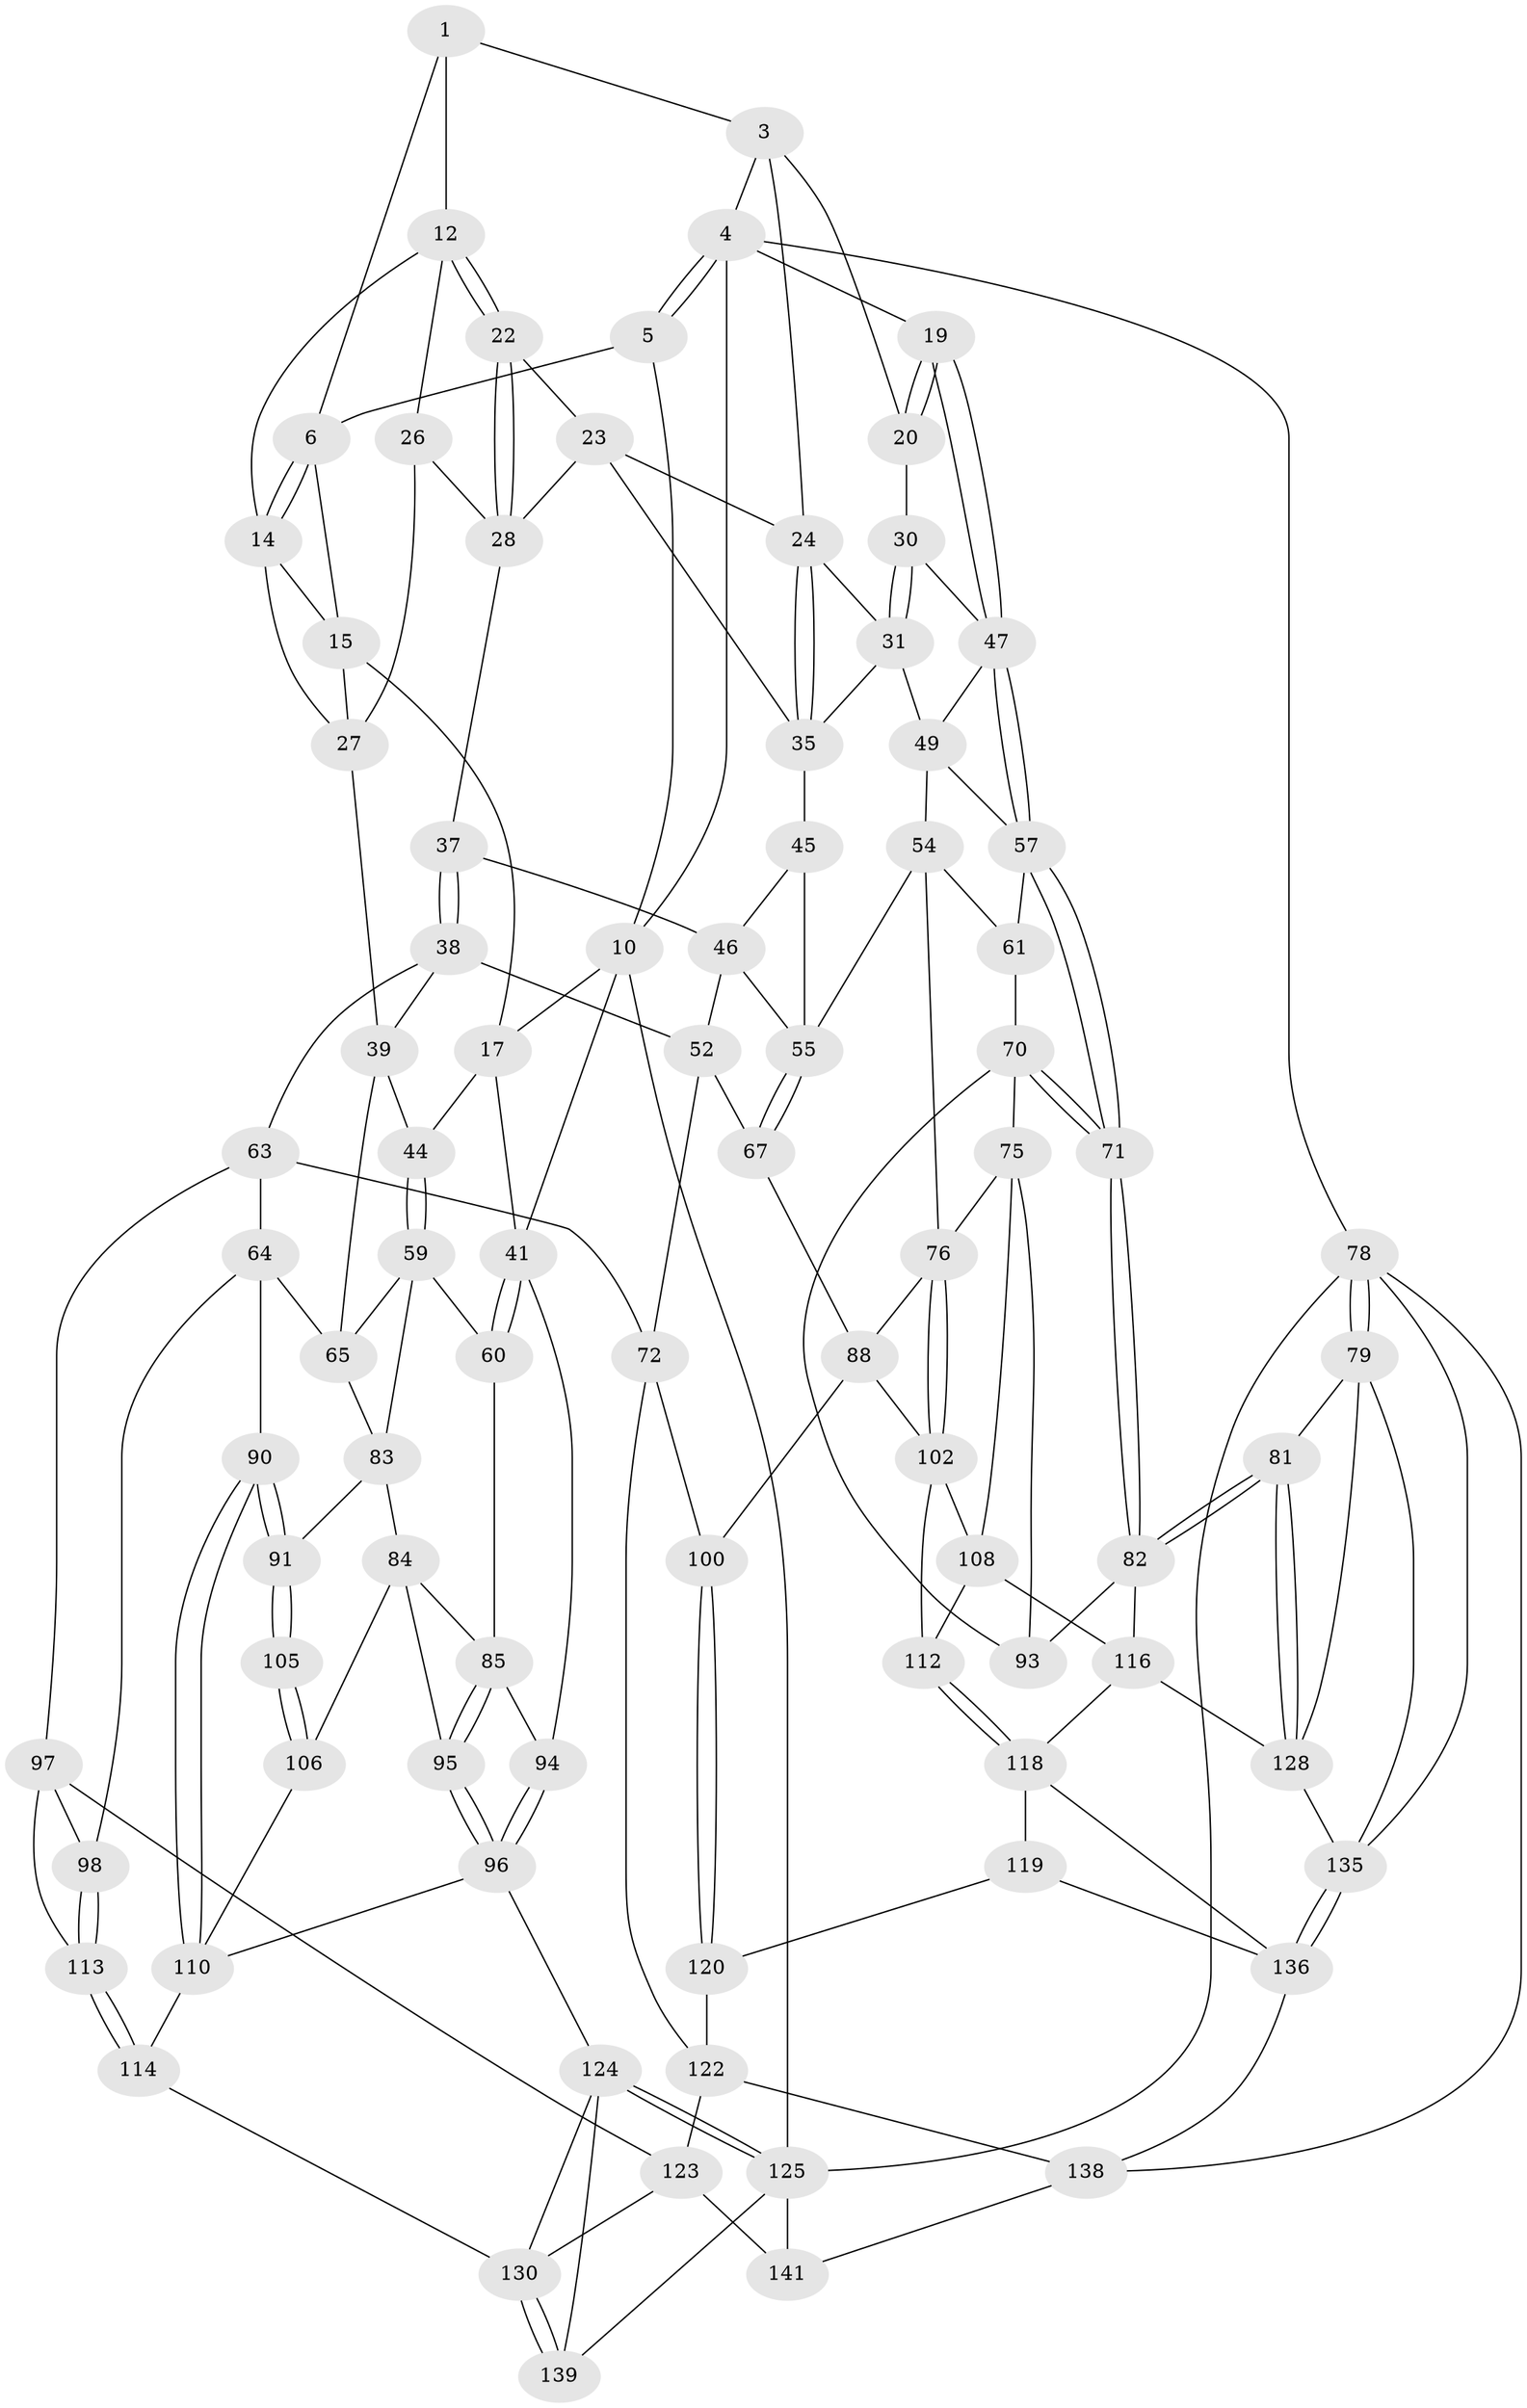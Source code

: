 // Generated by graph-tools (version 1.1) at 2025/24/03/03/25 07:24:32]
// undirected, 86 vertices, 192 edges
graph export_dot {
graph [start="1"]
  node [color=gray90,style=filled];
  1 [pos="+0.4796576562630804+0.0174870009155369",super="+2"];
  3 [pos="+0.7474998239852686+0",super="+21"];
  4 [pos="+0.8845024414863663+0",super="+9"];
  5 [pos="+0.42718039846242634+0",super="+8"];
  6 [pos="+0.38533944822031657+0.08554369104865665",super="+7"];
  10 [pos="+0+0",super="+11"];
  12 [pos="+0.5398554052422893+0.12343124781035215",super="+13"];
  14 [pos="+0.41301189717218456+0.11211926566217835",super="+18"];
  15 [pos="+0.3018899845768066+0.1676438964013866",super="+16"];
  17 [pos="+0.14091492685638699+0.19941084558058675",super="+40"];
  19 [pos="+1+0"];
  20 [pos="+0.8532501611579961+0.24654178262157642"];
  22 [pos="+0.5495977749329756+0.16763773217318634"];
  23 [pos="+0.5671437552151039+0.2001645601400513",super="+34"];
  24 [pos="+0.6035593702527421+0.2313374514061589",super="+25"];
  26 [pos="+0.41576633844374133+0.23788654484899938"];
  27 [pos="+0.4099006260092815+0.23433876523647493",super="+33"];
  28 [pos="+0.45623237639584807+0.286115834269915",super="+29"];
  30 [pos="+0.8321948986295137+0.29177590220833693"];
  31 [pos="+0.7865168784289528+0.3328571273769093",super="+32"];
  35 [pos="+0.6356404516127221+0.28841249007900766",super="+36"];
  37 [pos="+0.4455050170083957+0.2992580777654721"];
  38 [pos="+0.3768820159658947+0.36568369819106566",super="+53"];
  39 [pos="+0.29601198114359795+0.35776253047983253",super="+43"];
  41 [pos="+0+0.3360168331682472",super="+42"];
  44 [pos="+0.16241867730749895+0.3363838168317501"];
  45 [pos="+0.5913364541680187+0.34207587424028907"];
  46 [pos="+0.474195214776907+0.34102553366148974",super="+51"];
  47 [pos="+1+0.10139564098955531",super="+48"];
  49 [pos="+0.9073828735024919+0.37186980223707966",super="+50"];
  52 [pos="+0.49065631464541937+0.43472365881560543",super="+68"];
  54 [pos="+0.79129886518494+0.3627895737863518",super="+62"];
  55 [pos="+0.6385961081819298+0.44608890748036717",super="+56"];
  57 [pos="+1+0.13144786543321835",super="+58"];
  59 [pos="+0.11217278406377797+0.4216141176846782",super="+69"];
  60 [pos="+0.06884844103035737+0.4261726342951608"];
  61 [pos="+0.9544564674860692+0.4438622543442632"];
  63 [pos="+0.38434150807742223+0.5023380140256153",super="+73"];
  64 [pos="+0.3291312332800993+0.48333682044997134",super="+89"];
  65 [pos="+0.2886430679805871+0.45189259737370224",super="+66"];
  67 [pos="+0.6305287929449402+0.46975113878948654"];
  70 [pos="+0.9635695263630527+0.453363552652188",super="+74"];
  71 [pos="+1+0.5286342617308938"];
  72 [pos="+0.5256522157798258+0.649114675972557",super="+101"];
  75 [pos="+0.8361056550815833+0.5325025868237142",super="+107"];
  76 [pos="+0.8286518443121186+0.5322187932715078",super="+77"];
  78 [pos="+1+1",super="+143"];
  79 [pos="+1+1",super="+80"];
  81 [pos="+1+0.648480791667535"];
  82 [pos="+1+0.6245693860178327",super="+92"];
  83 [pos="+0.16761661874373499+0.5263162415301857",super="+87"];
  84 [pos="+0.11659949702550701+0.5561544941163817",super="+104"];
  85 [pos="+0.046209995999693734+0.519042554579634",super="+86"];
  88 [pos="+0.7080609414564958+0.5211958539605185",super="+99"];
  90 [pos="+0.2350052524102201+0.5980753435217644"];
  91 [pos="+0.230711559147933+0.5930170283159539"];
  93 [pos="+1+0.604097204026492"];
  94 [pos="+0+0.5449136577223429"];
  95 [pos="+0+0.6696078760409913"];
  96 [pos="+0+0.8508901629992663",super="+117"];
  97 [pos="+0.4021766309057718+0.6133433651932988",super="+121"];
  98 [pos="+0.3065605454415778+0.6182539902589059"];
  100 [pos="+0.5524244378437927+0.662640431875097"];
  102 [pos="+0.8207880146798312+0.5888218941668162",super="+103"];
  105 [pos="+0.20567918226049178+0.6023864306938952"];
  106 [pos="+0.06889779949839102+0.6349948181042149",super="+109"];
  108 [pos="+0.8990751781632715+0.6345733415462821",super="+111"];
  110 [pos="+0.19504633689191606+0.6890783045030971",super="+115"];
  112 [pos="+0.7884240098953059+0.7059829595581579"];
  113 [pos="+0.28956471906719+0.7428554606085475"];
  114 [pos="+0.2537955666710297+0.7571136205146554"];
  116 [pos="+0.8936945327397489+0.714513656161593",super="+126"];
  118 [pos="+0.7840824784350872+0.7132380846113411",super="+127"];
  119 [pos="+0.6738333854232553+0.7604070784448544"];
  120 [pos="+0.6411422670881192+0.7427728377315573"];
  122 [pos="+0.4524593749137656+0.8191599475962537",super="+133"];
  123 [pos="+0.4178370272801135+0.8308791274475296",super="+129"];
  124 [pos="+0+1",super="+132"];
  125 [pos="+0+1",super="+144"];
  128 [pos="+0.9407272560004132+0.7638406378800627",super="+134"];
  130 [pos="+0.36927190288445666+0.8694290204966207",super="+131"];
  135 [pos="+0.8434482415783288+0.8872793426872063",super="+142"];
  136 [pos="+0.827274668438757+0.8606041996639355",super="+137"];
  138 [pos="+0.6096414868594515+1",super="+140"];
  139 [pos="+0.3264381130739491+1"];
  141 [pos="+0.5015689032566654+1"];
  1 -- 6;
  1 -- 3;
  1 -- 12;
  3 -- 4;
  3 -- 20;
  3 -- 24;
  4 -- 5;
  4 -- 5;
  4 -- 10;
  4 -- 19;
  4 -- 78;
  5 -- 6;
  5 -- 10;
  6 -- 14;
  6 -- 14;
  6 -- 15;
  10 -- 125;
  10 -- 41;
  10 -- 17;
  12 -- 22;
  12 -- 22;
  12 -- 26;
  12 -- 14;
  14 -- 27;
  14 -- 15;
  15 -- 17;
  15 -- 27;
  17 -- 44;
  17 -- 41;
  19 -- 20;
  19 -- 20;
  19 -- 47;
  19 -- 47;
  20 -- 30;
  22 -- 23;
  22 -- 28;
  22 -- 28;
  23 -- 24;
  23 -- 35;
  23 -- 28;
  24 -- 35;
  24 -- 35;
  24 -- 31;
  26 -- 27;
  26 -- 28;
  27 -- 39;
  28 -- 37;
  30 -- 31;
  30 -- 31;
  30 -- 47;
  31 -- 35;
  31 -- 49;
  35 -- 45;
  37 -- 38;
  37 -- 38;
  37 -- 46;
  38 -- 39;
  38 -- 52;
  38 -- 63;
  39 -- 65;
  39 -- 44;
  41 -- 60;
  41 -- 60;
  41 -- 94;
  44 -- 59;
  44 -- 59;
  45 -- 46;
  45 -- 55;
  46 -- 52;
  46 -- 55;
  47 -- 57;
  47 -- 57;
  47 -- 49;
  49 -- 54;
  49 -- 57;
  52 -- 72;
  52 -- 67;
  54 -- 55;
  54 -- 61;
  54 -- 76;
  55 -- 67;
  55 -- 67;
  57 -- 71;
  57 -- 71;
  57 -- 61;
  59 -- 60;
  59 -- 65;
  59 -- 83;
  60 -- 85;
  61 -- 70;
  63 -- 64;
  63 -- 72;
  63 -- 97;
  64 -- 65;
  64 -- 90;
  64 -- 98;
  65 -- 83;
  67 -- 88;
  70 -- 71;
  70 -- 71;
  70 -- 75;
  70 -- 93;
  71 -- 82;
  71 -- 82;
  72 -- 122;
  72 -- 100;
  75 -- 76;
  75 -- 108;
  75 -- 93;
  76 -- 102;
  76 -- 102;
  76 -- 88;
  78 -- 79;
  78 -- 79;
  78 -- 125;
  78 -- 138;
  78 -- 135;
  79 -- 81;
  79 -- 135;
  79 -- 128;
  81 -- 82;
  81 -- 82;
  81 -- 128;
  81 -- 128;
  82 -- 116;
  82 -- 93;
  83 -- 84;
  83 -- 91;
  84 -- 85;
  84 -- 106;
  84 -- 95;
  85 -- 95;
  85 -- 95;
  85 -- 94;
  88 -- 100;
  88 -- 102;
  90 -- 91;
  90 -- 91;
  90 -- 110;
  90 -- 110;
  91 -- 105;
  91 -- 105;
  94 -- 96;
  94 -- 96;
  95 -- 96;
  95 -- 96;
  96 -- 124;
  96 -- 110;
  97 -- 98;
  97 -- 123;
  97 -- 113;
  98 -- 113;
  98 -- 113;
  100 -- 120;
  100 -- 120;
  102 -- 108;
  102 -- 112;
  105 -- 106;
  105 -- 106;
  106 -- 110;
  108 -- 112;
  108 -- 116;
  110 -- 114;
  112 -- 118;
  112 -- 118;
  113 -- 114;
  113 -- 114;
  114 -- 130;
  116 -- 128;
  116 -- 118;
  118 -- 119;
  118 -- 136;
  119 -- 120;
  119 -- 136;
  120 -- 122;
  122 -- 123;
  122 -- 138;
  123 -- 130;
  123 -- 141;
  124 -- 125;
  124 -- 125;
  124 -- 130;
  124 -- 139;
  125 -- 139;
  125 -- 141;
  128 -- 135;
  130 -- 139;
  130 -- 139;
  135 -- 136;
  135 -- 136;
  136 -- 138;
  138 -- 141;
}

